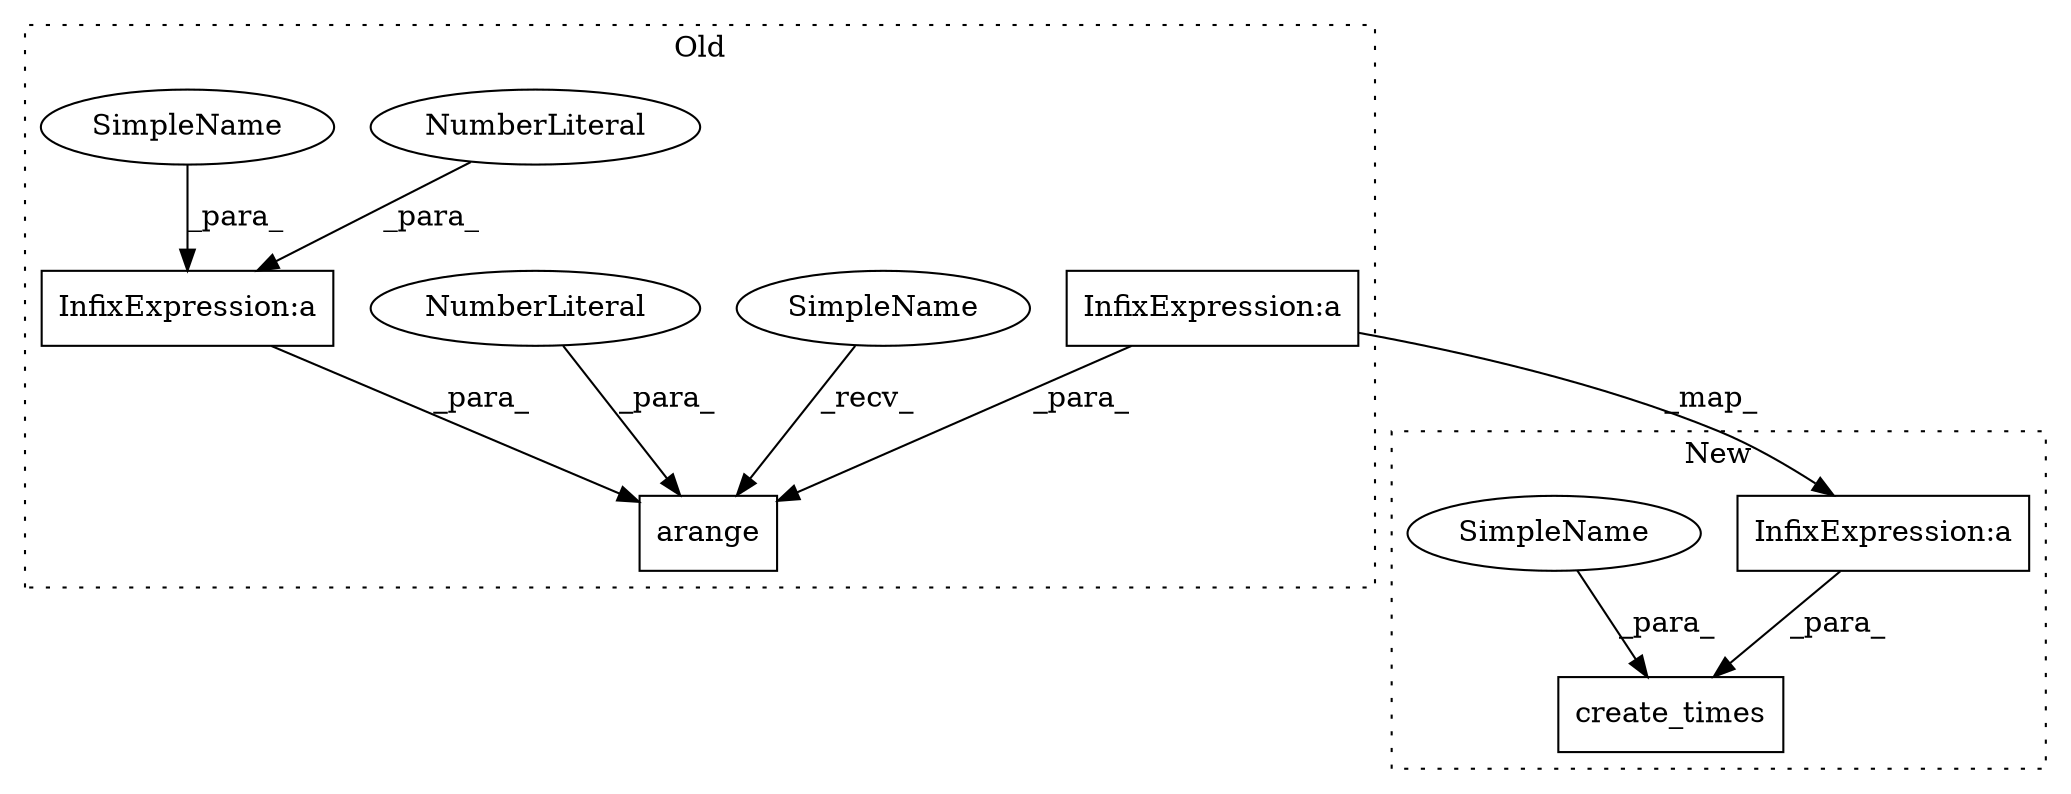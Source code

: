 digraph G {
subgraph cluster0 {
1 [label="SimpleName" a="42" s="2011" l="5" shape="ellipse"];
3 [label="arange" a="32" s="2017,2046" l="7,1" shape="box"];
4 [label="InfixExpression:a" a="27" s="2041" l="3" shape="box"];
5 [label="NumberLiteral" a="34" s="2040" l="1" shape="ellipse"];
6 [label="NumberLiteral" a="34" s="2024" l="1" shape="ellipse"];
8 [label="InfixExpression:a" a="27" s="2034" l="3" shape="box"];
9 [label="SimpleName" a="42" s="2044" l="2" shape="ellipse"];
label = "Old";
style="dotted";
}
subgraph cluster1 {
2 [label="create_times" a="32" s="1995,2024" l="13,1" shape="box"];
7 [label="InfixExpression:a" a="27" s="2016" l="3" shape="box"];
10 [label="SimpleName" a="42" s="2022" l="2" shape="ellipse"];
label = "New";
style="dotted";
}
1 -> 3 [label="_recv_"];
4 -> 3 [label="_para_"];
5 -> 4 [label="_para_"];
6 -> 3 [label="_para_"];
7 -> 2 [label="_para_"];
8 -> 3 [label="_para_"];
8 -> 7 [label="_map_"];
9 -> 4 [label="_para_"];
10 -> 2 [label="_para_"];
}